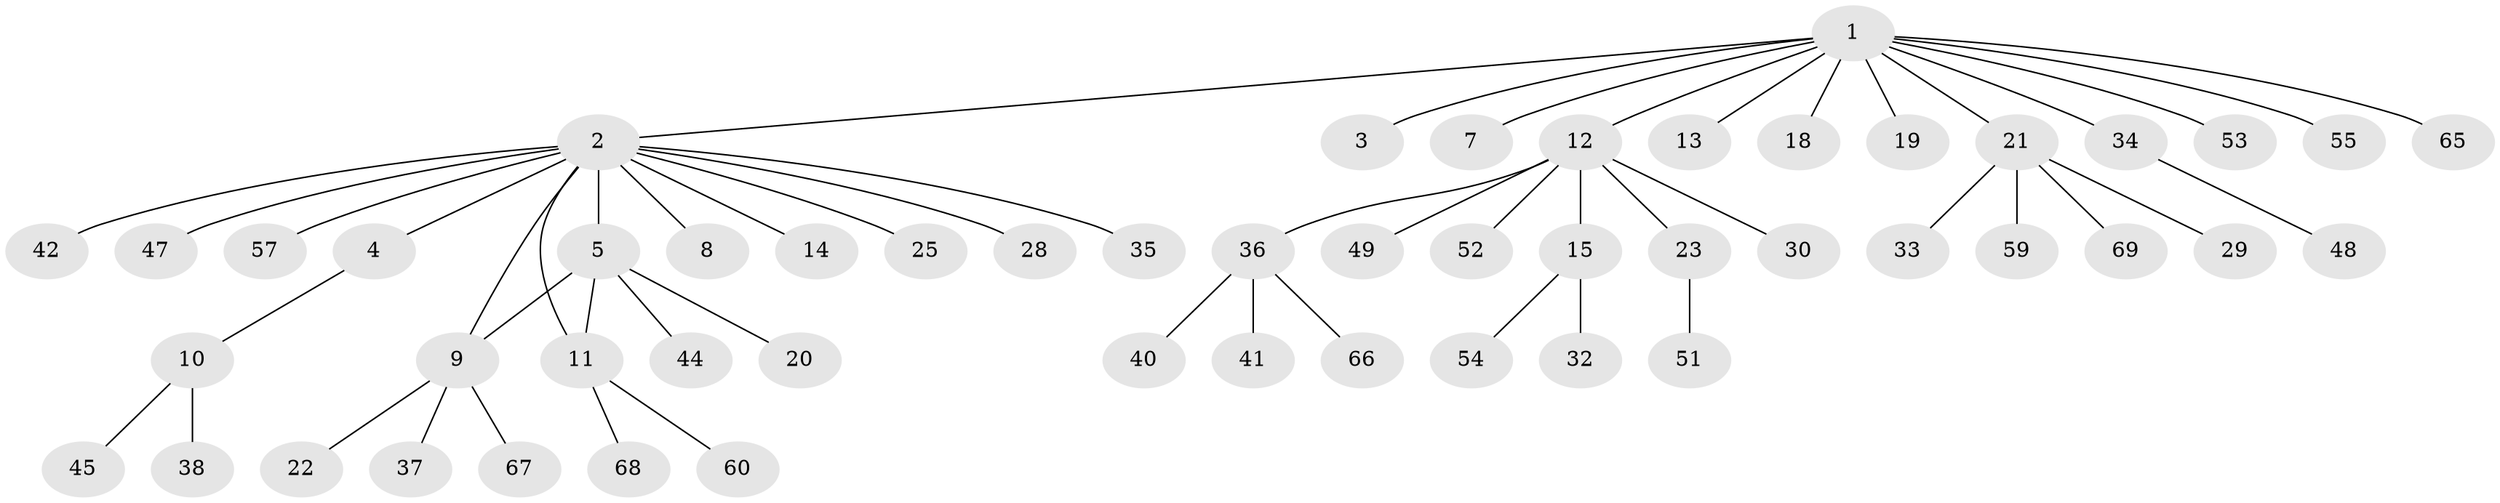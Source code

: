 // original degree distribution, {13: 0.014492753623188406, 14: 0.014492753623188406, 1: 0.7246376811594203, 3: 0.07246376811594203, 6: 0.014492753623188406, 2: 0.057971014492753624, 4: 0.057971014492753624, 5: 0.028985507246376812, 8: 0.014492753623188406}
// Generated by graph-tools (version 1.1) at 2025/41/03/06/25 10:41:48]
// undirected, 52 vertices, 53 edges
graph export_dot {
graph [start="1"]
  node [color=gray90,style=filled];
  1 [super="+50"];
  2 [super="+43"];
  3;
  4 [super="+6"];
  5 [super="+26"];
  7 [super="+31"];
  8 [super="+56"];
  9 [super="+16"];
  10 [super="+62"];
  11 [super="+46"];
  12 [super="+17"];
  13;
  14;
  15 [super="+58"];
  18 [super="+27"];
  19;
  20;
  21 [super="+24"];
  22;
  23 [super="+64"];
  25;
  28;
  29;
  30;
  32 [super="+61"];
  33;
  34 [super="+63"];
  35;
  36 [super="+39"];
  37;
  38;
  40;
  41;
  42;
  44;
  45;
  47;
  48;
  49;
  51;
  52;
  53;
  54;
  55;
  57;
  59;
  60;
  65;
  66;
  67;
  68;
  69;
  1 -- 2;
  1 -- 3;
  1 -- 7;
  1 -- 12;
  1 -- 13;
  1 -- 18;
  1 -- 19;
  1 -- 21;
  1 -- 34;
  1 -- 53;
  1 -- 55;
  1 -- 65;
  2 -- 4;
  2 -- 5;
  2 -- 8;
  2 -- 9;
  2 -- 11;
  2 -- 14;
  2 -- 25;
  2 -- 28;
  2 -- 35;
  2 -- 42;
  2 -- 47;
  2 -- 57;
  4 -- 10;
  5 -- 9;
  5 -- 11;
  5 -- 20;
  5 -- 44;
  9 -- 22;
  9 -- 67;
  9 -- 37;
  10 -- 38;
  10 -- 45;
  11 -- 60;
  11 -- 68;
  12 -- 15;
  12 -- 23;
  12 -- 30;
  12 -- 36;
  12 -- 49;
  12 -- 52;
  15 -- 32;
  15 -- 54;
  21 -- 29;
  21 -- 59;
  21 -- 33;
  21 -- 69;
  23 -- 51;
  34 -- 48;
  36 -- 40;
  36 -- 41;
  36 -- 66;
}
